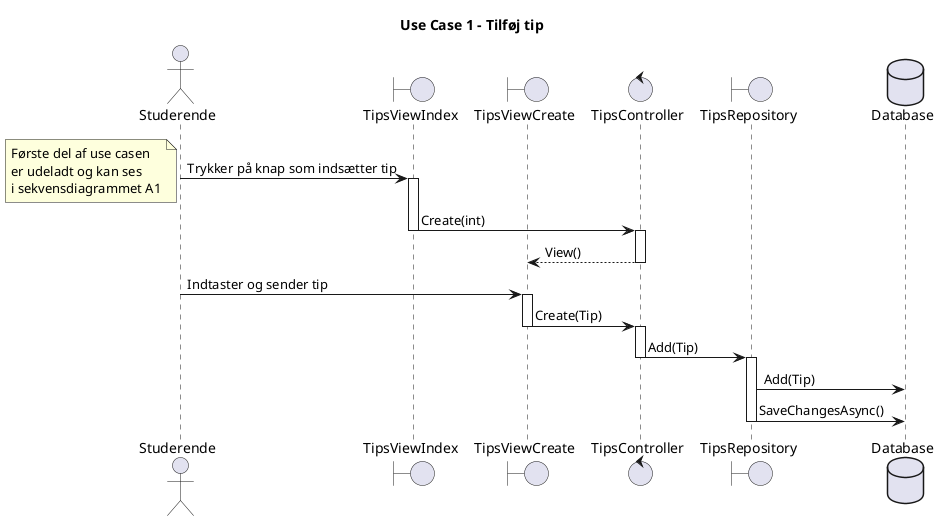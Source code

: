 @startuml
title Use Case 1 - Tilføj tip

actor       Studerende       as stud
boundary       TipsViewIndex       as tipsindex
boundary       TipsViewCreate       as tipscreate
control       TipsController       as tipscont
boundary       TipsRepository       as tipsrepo
database       Database       as db

/'entity       TipsModel       as tipsmodel'/

stud -> tipsindex: Trykker på knap som indsætter tip

note left
Første del af use casen
er udeladt og kan ses
i sekvensdiagrammet A1
end note

Activate tipsindex
tipsindex -> tipscont: Create(int)
Deactivate tipsindex

Activate tipscont
tipscont --> tipscreate: View()
Deactivate tipscont

stud -> tipscreate: Indtaster og sender tip

Activate tipscreate
tipscreate -> tipscont: Create(Tip)
Deactivate tipscreate

Activate tipscont
tipscont -> tipsrepo: Add(Tip)
Deactivate tipscont

Activate tipsrepo
tipsrepo -> db: Add(Tip)
tipsrepo -> db: SaveChangesAsync()
Deactivate tipsrepo


@enduml